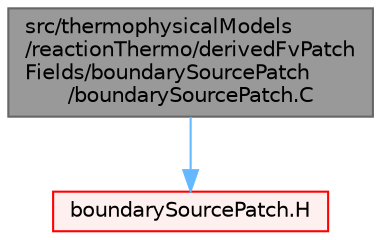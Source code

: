 digraph "src/thermophysicalModels/reactionThermo/derivedFvPatchFields/boundarySourcePatch/boundarySourcePatch.C"
{
 // LATEX_PDF_SIZE
  bgcolor="transparent";
  edge [fontname=Helvetica,fontsize=10,labelfontname=Helvetica,labelfontsize=10];
  node [fontname=Helvetica,fontsize=10,shape=box,height=0.2,width=0.4];
  Node1 [id="Node000001",label="src/thermophysicalModels\l/reactionThermo/derivedFvPatch\lFields/boundarySourcePatch\l/boundarySourcePatch.C",height=0.2,width=0.4,color="gray40", fillcolor="grey60", style="filled", fontcolor="black",tooltip=" "];
  Node1 -> Node2 [id="edge1_Node000001_Node000002",color="steelblue1",style="solid",tooltip=" "];
  Node2 [id="Node000002",label="boundarySourcePatch.H",height=0.2,width=0.4,color="red", fillcolor="#FFF0F0", style="filled",URL="$boundarySourcePatch_8H.html",tooltip=" "];
}
